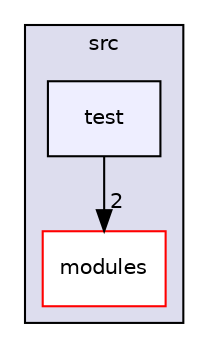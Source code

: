 digraph "src/test" {
  compound=true
  node [ fontsize="10", fontname="Helvetica"];
  edge [ labelfontsize="10", labelfontname="Helvetica"];
  subgraph clusterdir_68267d1309a1af8e8297ef4c3efbcdba {
    graph [ bgcolor="#ddddee", pencolor="black", label="src" fontname="Helvetica", fontsize="10", URL="dir_68267d1309a1af8e8297ef4c3efbcdba.html"]
  dir_ddb4d7e95cc2d6c8e1ade10a20d7247d [shape=box label="modules" fillcolor="white" style="filled" color="red" URL="dir_ddb4d7e95cc2d6c8e1ade10a20d7247d.html"];
  dir_120ed4da3e3217b1e7fc0b4f48568e79 [shape=box, label="test", style="filled", fillcolor="#eeeeff", pencolor="black", URL="dir_120ed4da3e3217b1e7fc0b4f48568e79.html"];
  }
  dir_120ed4da3e3217b1e7fc0b4f48568e79->dir_ddb4d7e95cc2d6c8e1ade10a20d7247d [headlabel="2", labeldistance=1.5 headhref="dir_000006_000001.html"];
}
